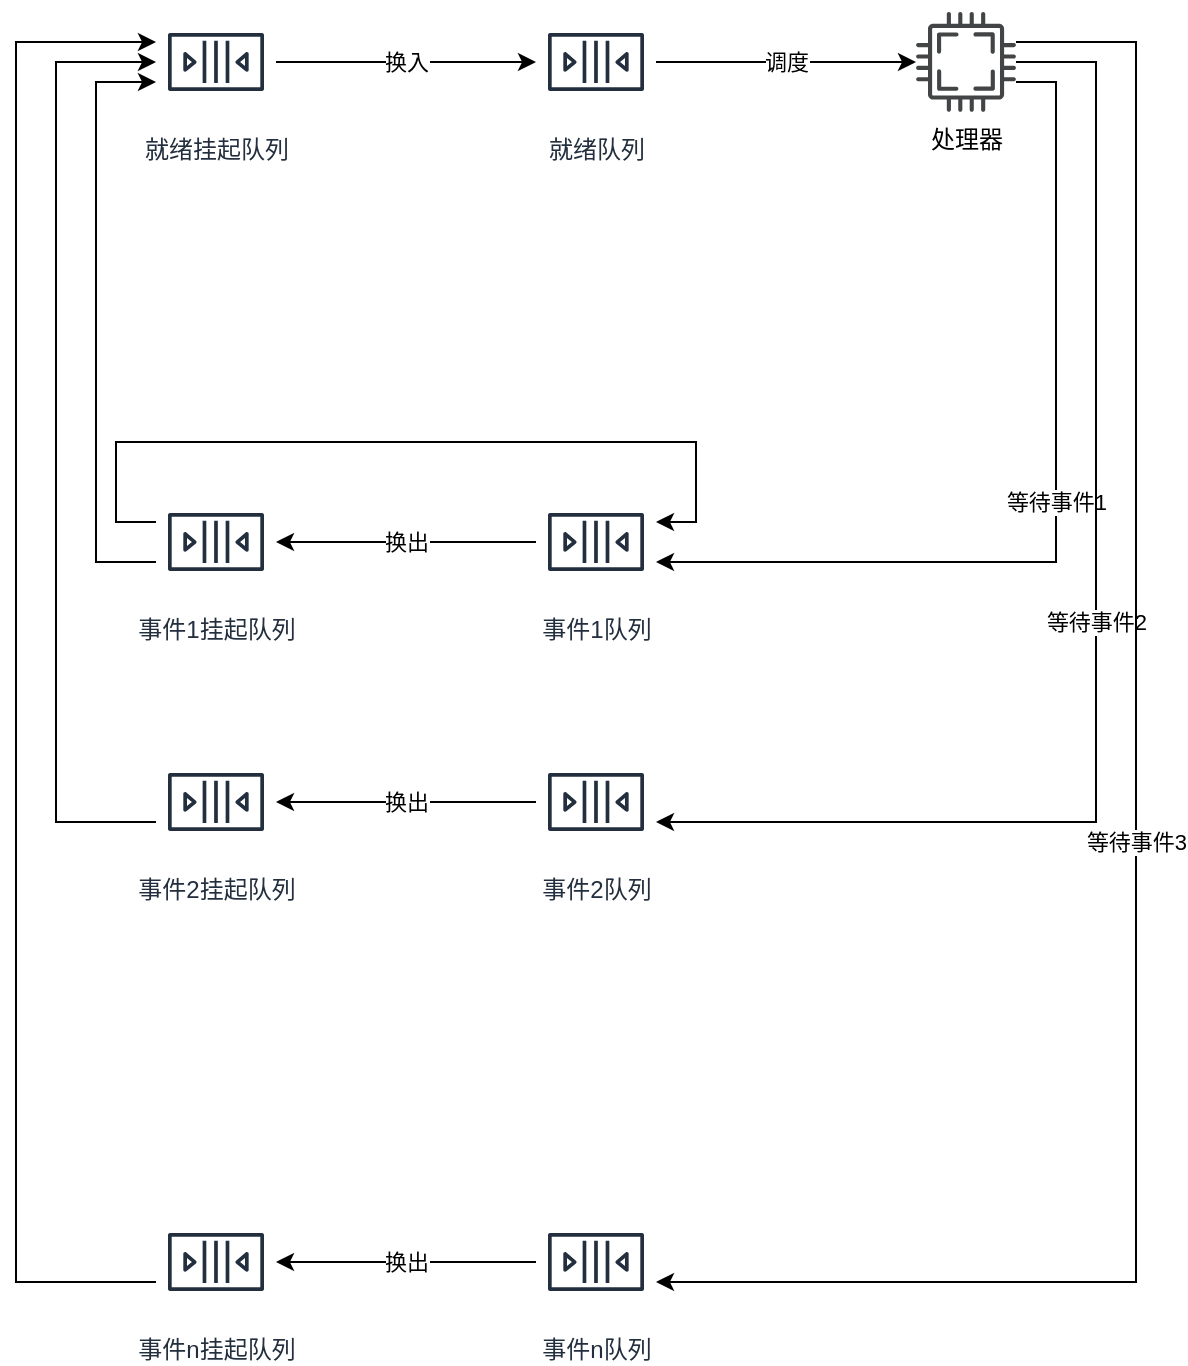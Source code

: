 <mxfile version="13.7.5" type="github">
  <diagram id="aUQ_wYazr1DgIkO7knah" name="Page-1">
    <mxGraphModel dx="1662" dy="1167" grid="1" gridSize="10" guides="1" tooltips="1" connect="1" arrows="1" fold="1" page="1" pageScale="1" pageWidth="850" pageHeight="1100" math="0" shadow="0">
      <root>
        <mxCell id="0" />
        <mxCell id="1" parent="0" />
        <mxCell id="liHzMGaKBJShzQCxFB6B-17" value="换入" style="edgeStyle=orthogonalEdgeStyle;rounded=0;orthogonalLoop=1;jettySize=auto;html=1;" edge="1" parent="1" source="liHzMGaKBJShzQCxFB6B-2" target="liHzMGaKBJShzQCxFB6B-4">
          <mxGeometry relative="1" as="geometry" />
        </mxCell>
        <mxCell id="liHzMGaKBJShzQCxFB6B-2" value="就绪挂起队列" style="outlineConnect=0;fontColor=#232F3E;gradientColor=none;strokeColor=#232F3E;fillColor=#ffffff;dashed=0;verticalLabelPosition=bottom;verticalAlign=top;align=center;html=1;fontSize=12;fontStyle=0;aspect=fixed;shape=mxgraph.aws4.resourceIcon;resIcon=mxgraph.aws4.queue;" vertex="1" parent="1">
          <mxGeometry x="170" y="90" width="60" height="60" as="geometry" />
        </mxCell>
        <mxCell id="liHzMGaKBJShzQCxFB6B-18" value="换出" style="edgeStyle=orthogonalEdgeStyle;rounded=0;orthogonalLoop=1;jettySize=auto;html=1;" edge="1" parent="1" source="liHzMGaKBJShzQCxFB6B-3" target="liHzMGaKBJShzQCxFB6B-7">
          <mxGeometry relative="1" as="geometry" />
        </mxCell>
        <mxCell id="liHzMGaKBJShzQCxFB6B-3" value="事件1队列" style="outlineConnect=0;fontColor=#232F3E;gradientColor=none;strokeColor=#232F3E;fillColor=#ffffff;dashed=0;verticalLabelPosition=bottom;verticalAlign=top;align=center;html=1;fontSize=12;fontStyle=0;aspect=fixed;shape=mxgraph.aws4.resourceIcon;resIcon=mxgraph.aws4.queue;" vertex="1" parent="1">
          <mxGeometry x="360" y="330" width="60" height="60" as="geometry" />
        </mxCell>
        <mxCell id="liHzMGaKBJShzQCxFB6B-9" value="调度" style="edgeStyle=orthogonalEdgeStyle;rounded=0;orthogonalLoop=1;jettySize=auto;html=1;" edge="1" parent="1" source="liHzMGaKBJShzQCxFB6B-4" target="liHzMGaKBJShzQCxFB6B-8">
          <mxGeometry relative="1" as="geometry">
            <mxPoint x="390" y="110" as="targetPoint" />
          </mxGeometry>
        </mxCell>
        <mxCell id="liHzMGaKBJShzQCxFB6B-4" value="就绪队列" style="outlineConnect=0;fontColor=#232F3E;gradientColor=none;strokeColor=#232F3E;fillColor=#ffffff;dashed=0;verticalLabelPosition=bottom;verticalAlign=top;align=center;html=1;fontSize=12;fontStyle=0;aspect=fixed;shape=mxgraph.aws4.resourceIcon;resIcon=mxgraph.aws4.queue;" vertex="1" parent="1">
          <mxGeometry x="360" y="90" width="60" height="60" as="geometry" />
        </mxCell>
        <mxCell id="liHzMGaKBJShzQCxFB6B-22" style="edgeStyle=orthogonalEdgeStyle;rounded=0;orthogonalLoop=1;jettySize=auto;html=1;" edge="1" parent="1" source="liHzMGaKBJShzQCxFB6B-7" target="liHzMGaKBJShzQCxFB6B-2">
          <mxGeometry relative="1" as="geometry">
            <Array as="points">
              <mxPoint x="140" y="370" />
              <mxPoint x="140" y="130" />
            </Array>
          </mxGeometry>
        </mxCell>
        <mxCell id="liHzMGaKBJShzQCxFB6B-25" style="edgeStyle=orthogonalEdgeStyle;rounded=0;orthogonalLoop=1;jettySize=auto;html=1;" edge="1" parent="1" source="liHzMGaKBJShzQCxFB6B-7" target="liHzMGaKBJShzQCxFB6B-3">
          <mxGeometry relative="1" as="geometry">
            <Array as="points">
              <mxPoint x="150" y="350" />
              <mxPoint x="150" y="310" />
              <mxPoint x="440" y="310" />
              <mxPoint x="440" y="350" />
            </Array>
          </mxGeometry>
        </mxCell>
        <mxCell id="liHzMGaKBJShzQCxFB6B-7" value="事件1挂起队列" style="outlineConnect=0;fontColor=#232F3E;gradientColor=none;strokeColor=#232F3E;fillColor=#ffffff;dashed=0;verticalLabelPosition=bottom;verticalAlign=top;align=center;html=1;fontSize=12;fontStyle=0;aspect=fixed;shape=mxgraph.aws4.resourceIcon;resIcon=mxgraph.aws4.queue;" vertex="1" parent="1">
          <mxGeometry x="170" y="330" width="60" height="60" as="geometry" />
        </mxCell>
        <mxCell id="liHzMGaKBJShzQCxFB6B-14" value="等待事件1" style="edgeStyle=orthogonalEdgeStyle;rounded=0;orthogonalLoop=1;jettySize=auto;html=1;" edge="1" parent="1" source="liHzMGaKBJShzQCxFB6B-8" target="liHzMGaKBJShzQCxFB6B-3">
          <mxGeometry relative="1" as="geometry">
            <Array as="points">
              <mxPoint x="620" y="130" />
              <mxPoint x="620" y="370" />
            </Array>
          </mxGeometry>
        </mxCell>
        <mxCell id="liHzMGaKBJShzQCxFB6B-15" value="等待事件2" style="edgeStyle=orthogonalEdgeStyle;rounded=0;orthogonalLoop=1;jettySize=auto;html=1;" edge="1" parent="1" source="liHzMGaKBJShzQCxFB6B-8" target="liHzMGaKBJShzQCxFB6B-10">
          <mxGeometry relative="1" as="geometry">
            <Array as="points">
              <mxPoint x="640" y="120" />
              <mxPoint x="640" y="500" />
            </Array>
          </mxGeometry>
        </mxCell>
        <mxCell id="liHzMGaKBJShzQCxFB6B-16" value="等待事件3" style="edgeStyle=orthogonalEdgeStyle;rounded=0;orthogonalLoop=1;jettySize=auto;html=1;" edge="1" parent="1" source="liHzMGaKBJShzQCxFB6B-8" target="liHzMGaKBJShzQCxFB6B-11">
          <mxGeometry relative="1" as="geometry">
            <Array as="points">
              <mxPoint x="660" y="110" />
              <mxPoint x="660" y="730" />
            </Array>
          </mxGeometry>
        </mxCell>
        <mxCell id="liHzMGaKBJShzQCxFB6B-8" value="处理器" style="pointerEvents=1;shadow=0;dashed=0;html=1;strokeColor=none;fillColor=#434445;aspect=fixed;labelPosition=center;verticalLabelPosition=bottom;verticalAlign=top;align=center;outlineConnect=0;shape=mxgraph.vvd.cpu;" vertex="1" parent="1">
          <mxGeometry x="550" y="95" width="50" height="50" as="geometry" />
        </mxCell>
        <mxCell id="liHzMGaKBJShzQCxFB6B-19" value="换出" style="edgeStyle=orthogonalEdgeStyle;rounded=0;orthogonalLoop=1;jettySize=auto;html=1;" edge="1" parent="1" source="liHzMGaKBJShzQCxFB6B-10" target="liHzMGaKBJShzQCxFB6B-12">
          <mxGeometry relative="1" as="geometry" />
        </mxCell>
        <mxCell id="liHzMGaKBJShzQCxFB6B-10" value="事件2队列" style="outlineConnect=0;fontColor=#232F3E;gradientColor=none;strokeColor=#232F3E;fillColor=#ffffff;dashed=0;verticalLabelPosition=bottom;verticalAlign=top;align=center;html=1;fontSize=12;fontStyle=0;aspect=fixed;shape=mxgraph.aws4.resourceIcon;resIcon=mxgraph.aws4.queue;" vertex="1" parent="1">
          <mxGeometry x="360" y="460" width="60" height="60" as="geometry" />
        </mxCell>
        <mxCell id="liHzMGaKBJShzQCxFB6B-20" value="换出" style="edgeStyle=orthogonalEdgeStyle;rounded=0;orthogonalLoop=1;jettySize=auto;html=1;" edge="1" parent="1" source="liHzMGaKBJShzQCxFB6B-11" target="liHzMGaKBJShzQCxFB6B-13">
          <mxGeometry relative="1" as="geometry" />
        </mxCell>
        <mxCell id="liHzMGaKBJShzQCxFB6B-11" value="事件n队列" style="outlineConnect=0;fontColor=#232F3E;gradientColor=none;strokeColor=#232F3E;fillColor=#ffffff;dashed=0;verticalLabelPosition=bottom;verticalAlign=top;align=center;html=1;fontSize=12;fontStyle=0;aspect=fixed;shape=mxgraph.aws4.resourceIcon;resIcon=mxgraph.aws4.queue;" vertex="1" parent="1">
          <mxGeometry x="360" y="690" width="60" height="60" as="geometry" />
        </mxCell>
        <mxCell id="liHzMGaKBJShzQCxFB6B-23" style="edgeStyle=orthogonalEdgeStyle;rounded=0;orthogonalLoop=1;jettySize=auto;html=1;" edge="1" parent="1" source="liHzMGaKBJShzQCxFB6B-12" target="liHzMGaKBJShzQCxFB6B-2">
          <mxGeometry relative="1" as="geometry">
            <Array as="points">
              <mxPoint x="120" y="500" />
              <mxPoint x="120" y="120" />
            </Array>
          </mxGeometry>
        </mxCell>
        <mxCell id="liHzMGaKBJShzQCxFB6B-12" value="事件2挂起队列" style="outlineConnect=0;fontColor=#232F3E;gradientColor=none;strokeColor=#232F3E;fillColor=#ffffff;dashed=0;verticalLabelPosition=bottom;verticalAlign=top;align=center;html=1;fontSize=12;fontStyle=0;aspect=fixed;shape=mxgraph.aws4.resourceIcon;resIcon=mxgraph.aws4.queue;" vertex="1" parent="1">
          <mxGeometry x="170" y="460" width="60" height="60" as="geometry" />
        </mxCell>
        <mxCell id="liHzMGaKBJShzQCxFB6B-24" style="edgeStyle=orthogonalEdgeStyle;rounded=0;orthogonalLoop=1;jettySize=auto;html=1;" edge="1" parent="1" source="liHzMGaKBJShzQCxFB6B-13" target="liHzMGaKBJShzQCxFB6B-2">
          <mxGeometry relative="1" as="geometry">
            <Array as="points">
              <mxPoint x="100" y="730" />
              <mxPoint x="100" y="110" />
            </Array>
          </mxGeometry>
        </mxCell>
        <mxCell id="liHzMGaKBJShzQCxFB6B-13" value="事件n挂起队列" style="outlineConnect=0;fontColor=#232F3E;gradientColor=none;strokeColor=#232F3E;fillColor=#ffffff;dashed=0;verticalLabelPosition=bottom;verticalAlign=top;align=center;html=1;fontSize=12;fontStyle=0;aspect=fixed;shape=mxgraph.aws4.resourceIcon;resIcon=mxgraph.aws4.queue;" vertex="1" parent="1">
          <mxGeometry x="170" y="690" width="60" height="60" as="geometry" />
        </mxCell>
      </root>
    </mxGraphModel>
  </diagram>
</mxfile>
